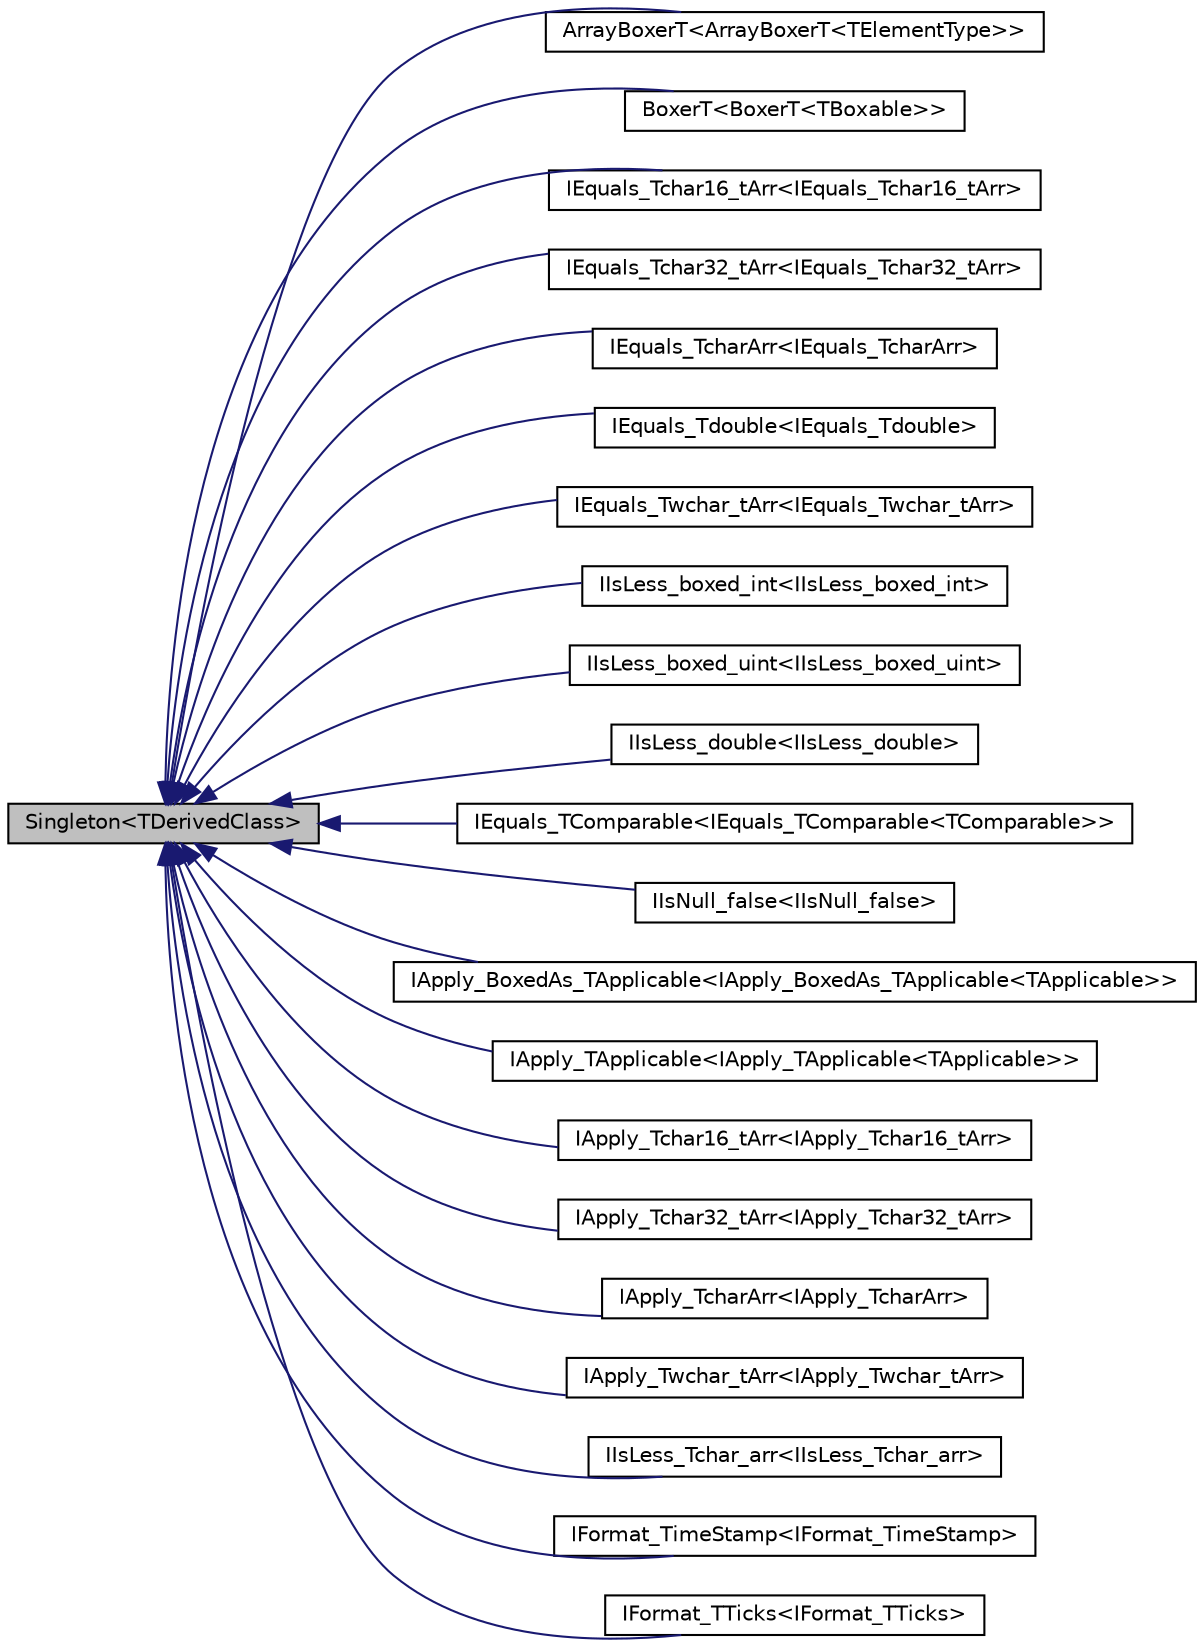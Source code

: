 digraph "Singleton&lt;TDerivedClass&gt;"
{
  edge [fontname="Helvetica",fontsize="10",labelfontname="Helvetica",labelfontsize="10"];
  node [fontname="Helvetica",fontsize="10",shape=record];
  rankdir="LR";
  Node0 [label="Singleton\<TDerivedClass\>",height=0.2,width=0.4,color="black", fillcolor="grey75", style="filled", fontcolor="black"];
  Node1 [label="ArrayBoxerT\<ArrayBoxerT\<TElementType\>\>",height=0.2,width=0.4,color="black", fillcolor="white", style="filled",URL="$classaworx_1_1lib_1_1boxing_1_1ArrayBoxerT.html"];
  Node2 [label="BoxerT\<BoxerT\<TBoxable\>\>",height=0.2,width=0.4,color="black", fillcolor="white", style="filled",URL="$classaworx_1_1lib_1_1boxing_1_1BoxerT.html"];
  Node3 [label="IEquals_Tchar16_tArr\<IEquals_Tchar16_tArr\>",height=0.2,width=0.4,color="black", fillcolor="white", style="filled",URL="$classaworx_1_1lib_1_1boxing_1_1ftypes_1_1IEquals__Tchar16__tArr.html"];
  Node4 [label="IEquals_Tchar32_tArr\<IEquals_Tchar32_tArr\>",height=0.2,width=0.4,color="black", fillcolor="white", style="filled",URL="$classaworx_1_1lib_1_1boxing_1_1ftypes_1_1IEquals__Tchar32__tArr.html"];
  Node5 [label="IEquals_TcharArr\<IEquals_TcharArr\>",height=0.2,width=0.4,color="black", fillcolor="white", style="filled",URL="$classaworx_1_1lib_1_1boxing_1_1ftypes_1_1IEquals__TcharArr.html"];
  Node6 [label="IEquals_Tdouble\<IEquals_Tdouble\>",height=0.2,width=0.4,color="black", fillcolor="white", style="filled",URL="$classaworx_1_1lib_1_1boxing_1_1ftypes_1_1IEquals__Tdouble.html"];
  Node7 [label="IEquals_Twchar_tArr\<IEquals_Twchar_tArr\>",height=0.2,width=0.4,color="black", fillcolor="white", style="filled",URL="$classaworx_1_1lib_1_1boxing_1_1ftypes_1_1IEquals__Twchar__tArr.html"];
  Node8 [label="IIsLess_boxed_int\<IIsLess_boxed_int\>",height=0.2,width=0.4,color="black", fillcolor="white", style="filled",URL="$classaworx_1_1lib_1_1boxing_1_1ftypes_1_1IIsLess__boxed__int.html"];
  Node9 [label="IIsLess_boxed_uint\<IIsLess_boxed_uint\>",height=0.2,width=0.4,color="black", fillcolor="white", style="filled",URL="$classaworx_1_1lib_1_1boxing_1_1ftypes_1_1IIsLess__boxed__uint.html"];
  Node10 [label="IIsLess_double\<IIsLess_double\>",height=0.2,width=0.4,color="black", fillcolor="white", style="filled",URL="$classaworx_1_1lib_1_1boxing_1_1ftypes_1_1IIsLess__double.html"];
  Node11 [label="IEquals_TComparable\<IEquals_TComparable\<TComparable\>\>",height=0.2,width=0.4,color="black", fillcolor="white", style="filled",URL="$classaworx_1_1lib_1_1boxing_1_1IEquals__TComparable.html"];
  Node12 [label="IIsNull_false\<IIsNull_false\>",height=0.2,width=0.4,color="black", fillcolor="white", style="filled",URL="$classaworx_1_1lib_1_1boxing_1_1IIsNull__false.html"];
  Node13 [label="IApply_BoxedAs_TApplicable\<IApply_BoxedAs_TApplicable\<TApplicable\>\>",height=0.2,width=0.4,color="black", fillcolor="white", style="filled",URL="$classaworx_1_1lib_1_1strings_1_1boxing_1_1IApply__BoxedAs__TApplicable.html"];
  Node14 [label="IApply_TApplicable\<IApply_TApplicable\<TApplicable\>\>",height=0.2,width=0.4,color="black", fillcolor="white", style="filled",URL="$classaworx_1_1lib_1_1strings_1_1boxing_1_1IApply__TApplicable.html"];
  Node15 [label="IApply_Tchar16_tArr\<IApply_Tchar16_tArr\>",height=0.2,width=0.4,color="black", fillcolor="white", style="filled",URL="$classaworx_1_1lib_1_1strings_1_1boxing_1_1IApply__Tchar16__tArr.html"];
  Node16 [label="IApply_Tchar32_tArr\<IApply_Tchar32_tArr\>",height=0.2,width=0.4,color="black", fillcolor="white", style="filled",URL="$classaworx_1_1lib_1_1strings_1_1boxing_1_1IApply__Tchar32__tArr.html"];
  Node17 [label="IApply_TcharArr\<IApply_TcharArr\>",height=0.2,width=0.4,color="black", fillcolor="white", style="filled",URL="$classaworx_1_1lib_1_1strings_1_1boxing_1_1IApply__TcharArr.html"];
  Node18 [label="IApply_Twchar_tArr\<IApply_Twchar_tArr\>",height=0.2,width=0.4,color="black", fillcolor="white", style="filled",URL="$classaworx_1_1lib_1_1strings_1_1boxing_1_1IApply__Twchar__tArr.html"];
  Node19 [label="IIsLess_Tchar_arr\<IIsLess_Tchar_arr\>",height=0.2,width=0.4,color="black", fillcolor="white", style="filled",URL="$classaworx_1_1lib_1_1strings_1_1boxing_1_1IIsLess__Tchar__arr.html"];
  Node20 [label="IFormat_TimeStamp\<IFormat_TimeStamp\>",height=0.2,width=0.4,color="black", fillcolor="white", style="filled",URL="$classaworx_1_1lib_1_1time_1_1IFormat__TimeStamp.html"];
  Node21 [label="IFormat_TTicks\<IFormat_TTicks\>",height=0.2,width=0.4,color="black", fillcolor="white", style="filled",URL="$classaworx_1_1lib_1_1time_1_1IFormat__TTicks.html"];
  Node0 -> Node1 [dir="back",color="midnightblue",fontsize="10",style="solid",fontname="Helvetica"];
  Node0 -> Node2 [dir="back",color="midnightblue",fontsize="10",style="solid",fontname="Helvetica"];
  Node0 -> Node3 [dir="back",color="midnightblue",fontsize="10",style="solid",fontname="Helvetica"];
  Node0 -> Node4 [dir="back",color="midnightblue",fontsize="10",style="solid",fontname="Helvetica"];
  Node0 -> Node5 [dir="back",color="midnightblue",fontsize="10",style="solid",fontname="Helvetica"];
  Node0 -> Node6 [dir="back",color="midnightblue",fontsize="10",style="solid",fontname="Helvetica"];
  Node0 -> Node7 [dir="back",color="midnightblue",fontsize="10",style="solid",fontname="Helvetica"];
  Node0 -> Node8 [dir="back",color="midnightblue",fontsize="10",style="solid",fontname="Helvetica"];
  Node0 -> Node9 [dir="back",color="midnightblue",fontsize="10",style="solid",fontname="Helvetica"];
  Node0 -> Node10 [dir="back",color="midnightblue",fontsize="10",style="solid",fontname="Helvetica"];
  Node0 -> Node11 [dir="back",color="midnightblue",fontsize="10",style="solid",fontname="Helvetica"];
  Node0 -> Node12 [dir="back",color="midnightblue",fontsize="10",style="solid",fontname="Helvetica"];
  Node0 -> Node13 [dir="back",color="midnightblue",fontsize="10",style="solid",fontname="Helvetica"];
  Node0 -> Node14 [dir="back",color="midnightblue",fontsize="10",style="solid",fontname="Helvetica"];
  Node0 -> Node15 [dir="back",color="midnightblue",fontsize="10",style="solid",fontname="Helvetica"];
  Node0 -> Node16 [dir="back",color="midnightblue",fontsize="10",style="solid",fontname="Helvetica"];
  Node0 -> Node17 [dir="back",color="midnightblue",fontsize="10",style="solid",fontname="Helvetica"];
  Node0 -> Node18 [dir="back",color="midnightblue",fontsize="10",style="solid",fontname="Helvetica"];
  Node0 -> Node19 [dir="back",color="midnightblue",fontsize="10",style="solid",fontname="Helvetica"];
  Node0 -> Node20 [dir="back",color="midnightblue",fontsize="10",style="solid",fontname="Helvetica"];
  Node0 -> Node21 [dir="back",color="midnightblue",fontsize="10",style="solid",fontname="Helvetica"];
}

